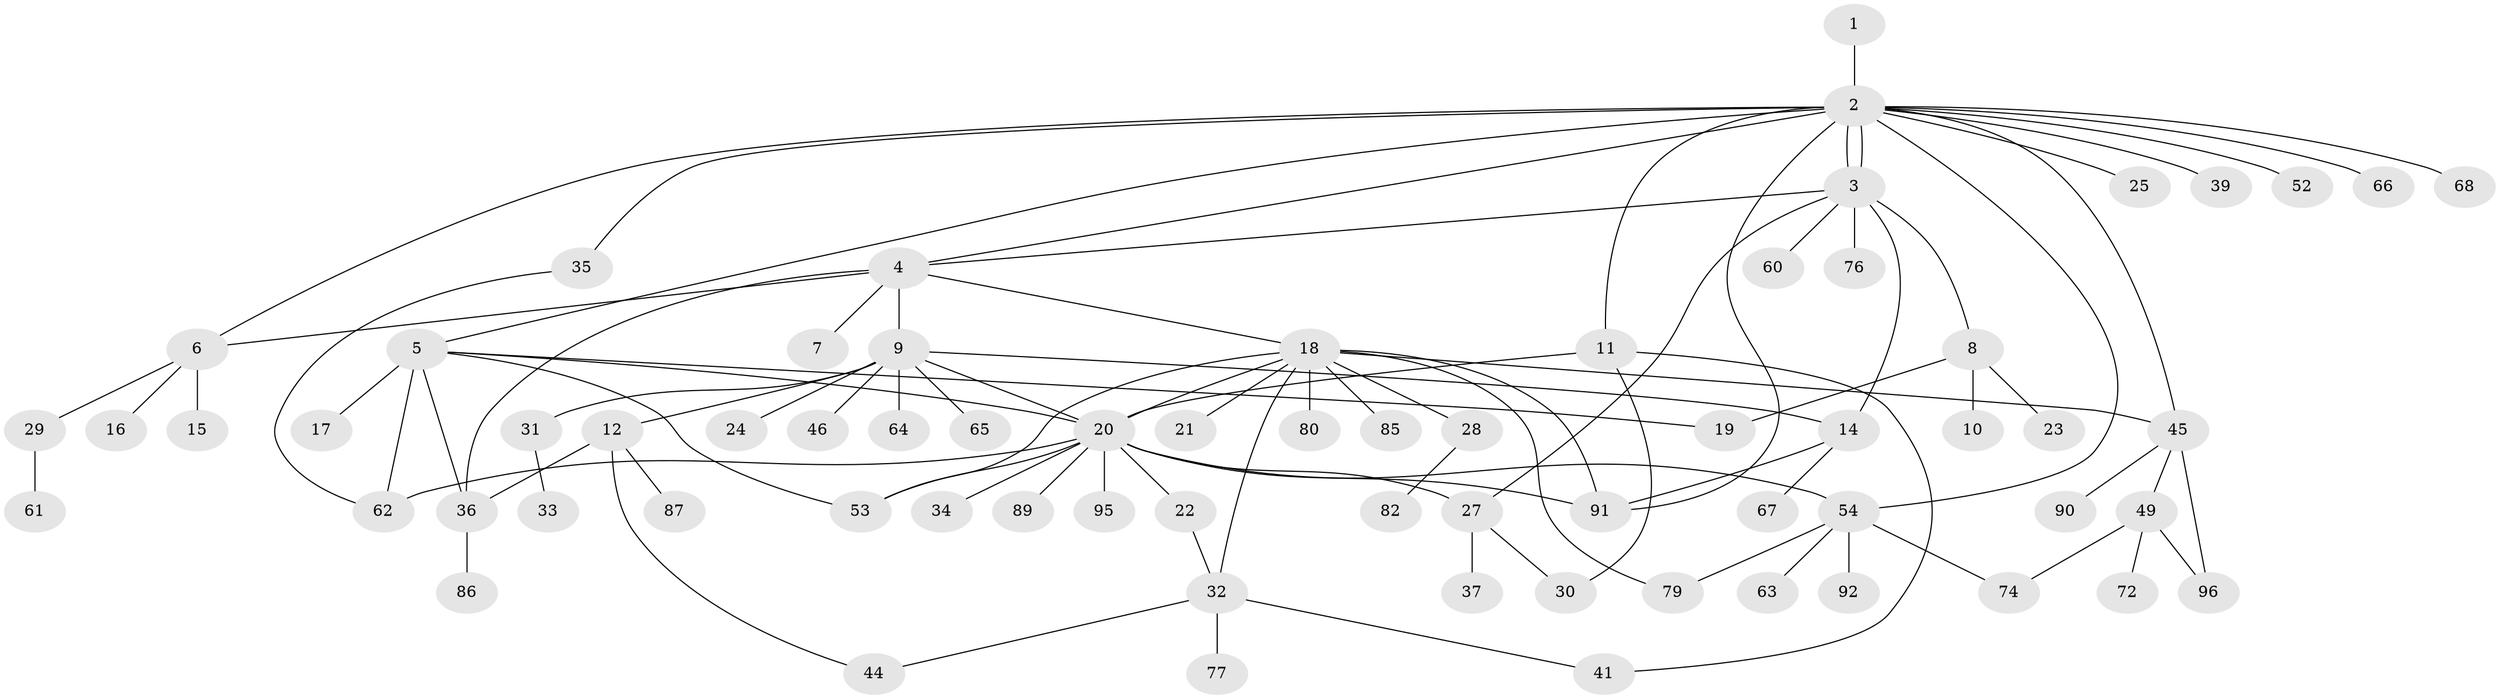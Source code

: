// Generated by graph-tools (version 1.1) at 2025/52/02/27/25 19:52:00]
// undirected, 69 vertices, 95 edges
graph export_dot {
graph [start="1"]
  node [color=gray90,style=filled];
  1;
  2 [super="+48"];
  3 [super="+26"];
  4 [super="+70"];
  5 [super="+40"];
  6;
  7;
  8 [super="+42"];
  9 [super="+13"];
  10;
  11 [super="+56"];
  12 [super="+59"];
  14 [super="+73"];
  15 [super="+88"];
  16 [super="+75"];
  17 [super="+38"];
  18 [super="+71"];
  19 [super="+83"];
  20 [super="+50"];
  21;
  22;
  23;
  24;
  25;
  27 [super="+78"];
  28;
  29 [super="+43"];
  30 [super="+51"];
  31;
  32 [super="+81"];
  33;
  34;
  35 [super="+47"];
  36 [super="+55"];
  37;
  39;
  41 [super="+58"];
  44;
  45 [super="+84"];
  46;
  49;
  52;
  53;
  54 [super="+57"];
  60;
  61;
  62 [super="+69"];
  63;
  64;
  65 [super="+93"];
  66;
  67;
  68;
  72;
  74;
  76;
  77;
  79;
  80;
  82;
  85;
  86;
  87;
  89 [super="+94"];
  90;
  91;
  92;
  95;
  96;
  1 -- 2;
  2 -- 3;
  2 -- 3;
  2 -- 4;
  2 -- 5;
  2 -- 6;
  2 -- 11;
  2 -- 25;
  2 -- 35;
  2 -- 39;
  2 -- 45;
  2 -- 52;
  2 -- 54;
  2 -- 66;
  2 -- 68;
  2 -- 91;
  3 -- 4;
  3 -- 8;
  3 -- 14;
  3 -- 60;
  3 -- 27;
  3 -- 76;
  4 -- 7;
  4 -- 9;
  4 -- 18;
  4 -- 6;
  4 -- 36;
  5 -- 17;
  5 -- 19;
  5 -- 20;
  5 -- 53;
  5 -- 62;
  5 -- 36;
  6 -- 15;
  6 -- 16;
  6 -- 29;
  8 -- 10;
  8 -- 19;
  8 -- 23;
  9 -- 12;
  9 -- 46;
  9 -- 64;
  9 -- 65;
  9 -- 20;
  9 -- 24;
  9 -- 14;
  9 -- 31;
  11 -- 20;
  11 -- 30;
  11 -- 41;
  12 -- 36;
  12 -- 44;
  12 -- 87;
  14 -- 67;
  14 -- 91;
  18 -- 20;
  18 -- 21;
  18 -- 28;
  18 -- 32;
  18 -- 45;
  18 -- 53;
  18 -- 79;
  18 -- 85;
  18 -- 91;
  18 -- 80;
  20 -- 22;
  20 -- 27;
  20 -- 34;
  20 -- 53;
  20 -- 62;
  20 -- 89;
  20 -- 91;
  20 -- 95;
  20 -- 54;
  22 -- 32;
  27 -- 30;
  27 -- 37;
  28 -- 82;
  29 -- 61;
  31 -- 33;
  32 -- 41;
  32 -- 44;
  32 -- 77;
  35 -- 62;
  36 -- 86;
  45 -- 49;
  45 -- 96;
  45 -- 90;
  49 -- 72;
  49 -- 74;
  49 -- 96;
  54 -- 63;
  54 -- 74;
  54 -- 79;
  54 -- 92;
}

